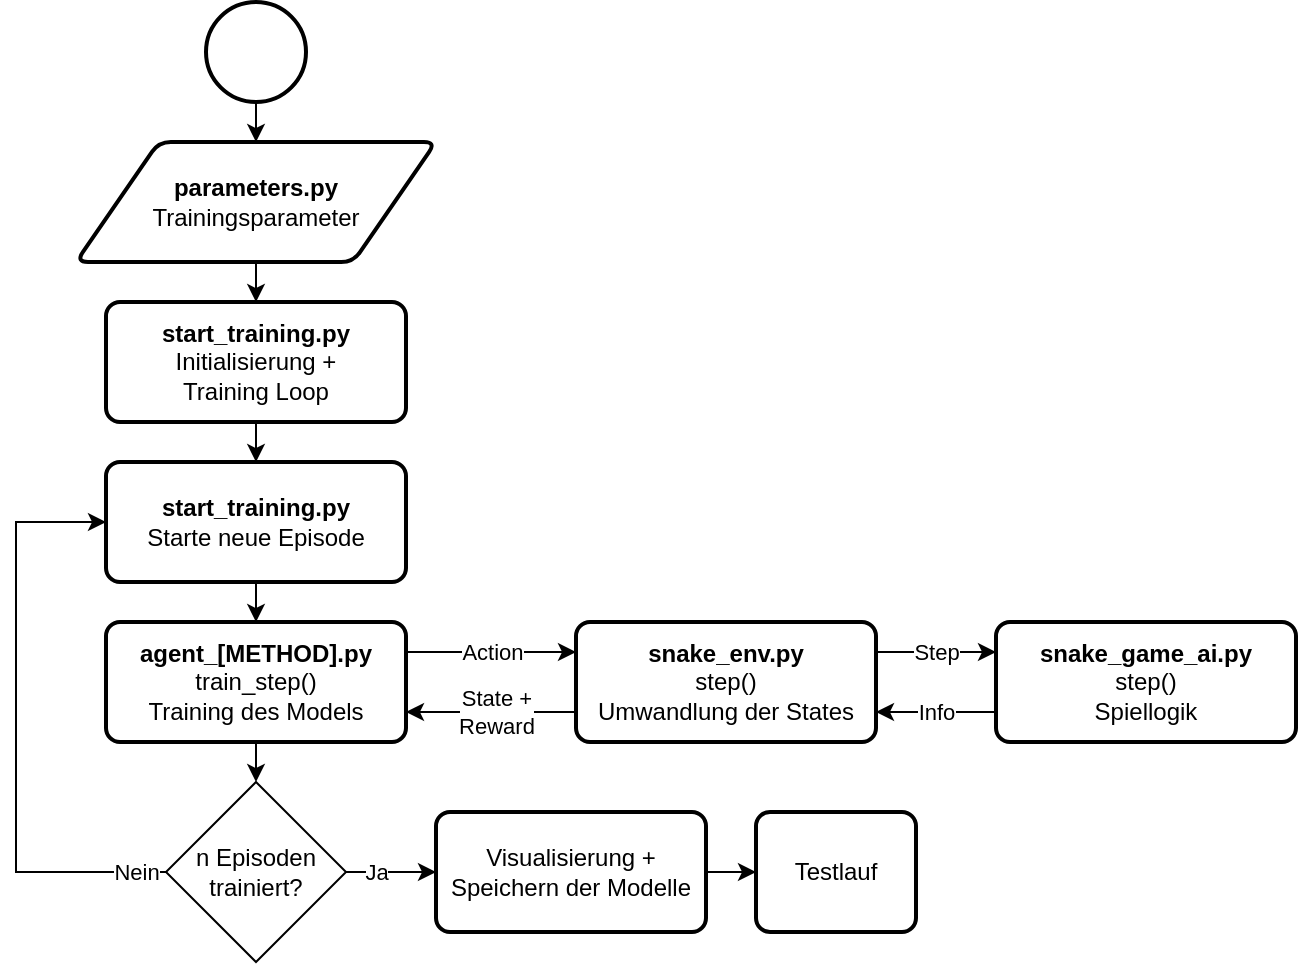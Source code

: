 <mxfile version="14.9.0" type="google"><diagram id="4ZpukLC0V4rEpqgennpr" name="Page-1"><mxGraphModel dx="981" dy="526" grid="1" gridSize="10" guides="1" tooltips="1" connect="1" arrows="1" fold="1" page="1" pageScale="1" pageWidth="850" pageHeight="1100" math="0" shadow="0"><root><mxCell id="0"/><mxCell id="1" parent="0"/><mxCell id="fK5qyk4isvNYqFEDfaof-39" value="&lt;b&gt;parameters.py&lt;/b&gt;&lt;br&gt;Trainingsparameter" style="shape=parallelogram;html=1;strokeWidth=2;perimeter=parallelogramPerimeter;whiteSpace=wrap;rounded=1;arcSize=12;size=0.23;" vertex="1" parent="1"><mxGeometry x="230" y="650" width="180" height="60" as="geometry"/></mxCell><mxCell id="fK5qyk4isvNYqFEDfaof-40" value="" style="strokeWidth=2;html=1;shape=mxgraph.flowchart.start_2;whiteSpace=wrap;" vertex="1" parent="1"><mxGeometry x="295" y="580" width="50" height="50" as="geometry"/></mxCell><mxCell id="fK5qyk4isvNYqFEDfaof-54" style="edgeStyle=orthogonalEdgeStyle;rounded=0;orthogonalLoop=1;jettySize=auto;html=1;exitX=0.5;exitY=1;exitDx=0;exitDy=0;entryX=0.5;entryY=0;entryDx=0;entryDy=0;" edge="1" parent="1" source="fK5qyk4isvNYqFEDfaof-41" target="fK5qyk4isvNYqFEDfaof-49"><mxGeometry relative="1" as="geometry"/></mxCell><mxCell id="fK5qyk4isvNYqFEDfaof-41" value="&lt;b&gt;start_training.py&lt;/b&gt;&lt;br&gt;Initialisierung +&lt;br&gt;Training Loop" style="rounded=1;whiteSpace=wrap;html=1;absoluteArcSize=1;arcSize=14;strokeWidth=2;" vertex="1" parent="1"><mxGeometry x="245" y="730" width="150" height="60" as="geometry"/></mxCell><mxCell id="fK5qyk4isvNYqFEDfaof-42" value="" style="endArrow=classic;html=1;entryX=0.5;entryY=0;entryDx=0;entryDy=0;exitX=0.5;exitY=1;exitDx=0;exitDy=0;exitPerimeter=0;" edge="1" parent="1" source="fK5qyk4isvNYqFEDfaof-40" target="fK5qyk4isvNYqFEDfaof-39"><mxGeometry width="50" height="50" relative="1" as="geometry"><mxPoint x="270" y="710" as="sourcePoint"/><mxPoint x="320" y="660" as="targetPoint"/></mxGeometry></mxCell><mxCell id="fK5qyk4isvNYqFEDfaof-43" value="" style="endArrow=classic;html=1;entryX=0.5;entryY=0;entryDx=0;entryDy=0;exitX=0.5;exitY=1;exitDx=0;exitDy=0;" edge="1" parent="1" source="fK5qyk4isvNYqFEDfaof-39" target="fK5qyk4isvNYqFEDfaof-41"><mxGeometry width="50" height="50" relative="1" as="geometry"><mxPoint x="110" y="780" as="sourcePoint"/><mxPoint x="140" y="800" as="targetPoint"/></mxGeometry></mxCell><mxCell id="fK5qyk4isvNYqFEDfaof-52" style="edgeStyle=orthogonalEdgeStyle;rounded=0;orthogonalLoop=1;jettySize=auto;html=1;exitX=0.5;exitY=1;exitDx=0;exitDy=0;entryX=0.5;entryY=0;entryDx=0;entryDy=0;" edge="1" parent="1" source="fK5qyk4isvNYqFEDfaof-45" target="fK5qyk4isvNYqFEDfaof-47"><mxGeometry relative="1" as="geometry"><mxPoint x="320" y="970" as="targetPoint"/></mxGeometry></mxCell><mxCell id="fK5qyk4isvNYqFEDfaof-56" value="Action" style="edgeStyle=orthogonalEdgeStyle;rounded=0;orthogonalLoop=1;jettySize=auto;html=1;exitX=1;exitY=0.25;exitDx=0;exitDy=0;entryX=0;entryY=0.25;entryDx=0;entryDy=0;" edge="1" parent="1" source="fK5qyk4isvNYqFEDfaof-45" target="fK5qyk4isvNYqFEDfaof-55"><mxGeometry relative="1" as="geometry"/></mxCell><mxCell id="fK5qyk4isvNYqFEDfaof-45" value="&lt;b&gt;agent_[METHOD].py&lt;br&gt;&lt;/b&gt;train_step()&lt;br&gt;Training des Models" style="rounded=1;whiteSpace=wrap;html=1;absoluteArcSize=1;arcSize=14;strokeWidth=2;" vertex="1" parent="1"><mxGeometry x="245" y="890" width="150" height="60" as="geometry"/></mxCell><mxCell id="fK5qyk4isvNYqFEDfaof-65" value="Nein" style="edgeStyle=orthogonalEdgeStyle;rounded=0;orthogonalLoop=1;jettySize=auto;html=1;exitX=0;exitY=0.5;exitDx=0;exitDy=0;entryX=0;entryY=0.5;entryDx=0;entryDy=0;" edge="1" parent="1" source="fK5qyk4isvNYqFEDfaof-47" target="fK5qyk4isvNYqFEDfaof-49"><mxGeometry x="-0.898" relative="1" as="geometry"><mxPoint x="170" y="980" as="targetPoint"/><Array as="points"><mxPoint x="200" y="1015"/><mxPoint x="200" y="840"/></Array><mxPoint as="offset"/></mxGeometry></mxCell><mxCell id="fK5qyk4isvNYqFEDfaof-66" value="Ja" style="edgeStyle=orthogonalEdgeStyle;rounded=0;orthogonalLoop=1;jettySize=auto;html=1;exitX=1;exitY=0.5;exitDx=0;exitDy=0;entryX=0;entryY=0.5;entryDx=0;entryDy=0;" edge="1" parent="1" source="fK5qyk4isvNYqFEDfaof-47" target="fK5qyk4isvNYqFEDfaof-67"><mxGeometry x="-0.332" relative="1" as="geometry"><mxPoint x="400" y="1014.69" as="targetPoint"/><Array as="points"><mxPoint x="380" y="1015"/><mxPoint x="380" y="1015"/></Array><mxPoint as="offset"/></mxGeometry></mxCell><mxCell id="fK5qyk4isvNYqFEDfaof-47" value="n Episoden trainiert?" style="rhombus;whiteSpace=wrap;html=1;" vertex="1" parent="1"><mxGeometry x="275" y="970" width="90" height="90" as="geometry"/></mxCell><mxCell id="fK5qyk4isvNYqFEDfaof-53" style="edgeStyle=orthogonalEdgeStyle;rounded=0;orthogonalLoop=1;jettySize=auto;html=1;exitX=0.5;exitY=1;exitDx=0;exitDy=0;entryX=0.5;entryY=0;entryDx=0;entryDy=0;" edge="1" parent="1" source="fK5qyk4isvNYqFEDfaof-49" target="fK5qyk4isvNYqFEDfaof-45"><mxGeometry relative="1" as="geometry"/></mxCell><mxCell id="fK5qyk4isvNYqFEDfaof-49" value="&lt;b&gt;start_training.py&lt;/b&gt;&lt;br&gt;Starte neue Episode" style="rounded=1;whiteSpace=wrap;html=1;absoluteArcSize=1;arcSize=14;strokeWidth=2;" vertex="1" parent="1"><mxGeometry x="245" y="810" width="150" height="60" as="geometry"/></mxCell><mxCell id="fK5qyk4isvNYqFEDfaof-59" value="State +&lt;br&gt;Reward" style="edgeStyle=orthogonalEdgeStyle;rounded=0;orthogonalLoop=1;jettySize=auto;html=1;exitX=0;exitY=0.75;exitDx=0;exitDy=0;entryX=1;entryY=0.75;entryDx=0;entryDy=0;" edge="1" parent="1" source="fK5qyk4isvNYqFEDfaof-55"><mxGeometry x="-0.059" relative="1" as="geometry"><mxPoint x="460" y="935" as="sourcePoint"/><mxPoint x="395" y="935" as="targetPoint"/><mxPoint as="offset"/></mxGeometry></mxCell><mxCell id="fK5qyk4isvNYqFEDfaof-62" value="Step" style="edgeStyle=orthogonalEdgeStyle;rounded=0;orthogonalLoop=1;jettySize=auto;html=1;exitX=1;exitY=0.25;exitDx=0;exitDy=0;entryX=0;entryY=0.25;entryDx=0;entryDy=0;" edge="1" parent="1" source="fK5qyk4isvNYqFEDfaof-55" target="fK5qyk4isvNYqFEDfaof-60"><mxGeometry relative="1" as="geometry"/></mxCell><mxCell id="fK5qyk4isvNYqFEDfaof-55" value="&lt;b&gt;snake_env.py&lt;br&gt;&lt;/b&gt;step()&lt;br&gt;Umwandlung der States" style="rounded=1;whiteSpace=wrap;html=1;absoluteArcSize=1;arcSize=14;strokeWidth=2;" vertex="1" parent="1"><mxGeometry x="480" y="890" width="150" height="60" as="geometry"/></mxCell><mxCell id="fK5qyk4isvNYqFEDfaof-63" value="Info" style="edgeStyle=orthogonalEdgeStyle;rounded=0;orthogonalLoop=1;jettySize=auto;html=1;exitX=0;exitY=0.75;exitDx=0;exitDy=0;entryX=1;entryY=0.75;entryDx=0;entryDy=0;" edge="1" parent="1" source="fK5qyk4isvNYqFEDfaof-60" target="fK5qyk4isvNYqFEDfaof-55"><mxGeometry relative="1" as="geometry"/></mxCell><mxCell id="fK5qyk4isvNYqFEDfaof-60" value="&lt;b&gt;snake_game_ai.py&lt;br&gt;&lt;/b&gt;step()&lt;br&gt;Spiellogik" style="rounded=1;whiteSpace=wrap;html=1;absoluteArcSize=1;arcSize=14;strokeWidth=2;" vertex="1" parent="1"><mxGeometry x="690" y="890" width="150" height="60" as="geometry"/></mxCell><mxCell id="fK5qyk4isvNYqFEDfaof-69" style="edgeStyle=orthogonalEdgeStyle;rounded=0;orthogonalLoop=1;jettySize=auto;html=1;exitX=1;exitY=0.5;exitDx=0;exitDy=0;entryX=0;entryY=0.5;entryDx=0;entryDy=0;" edge="1" parent="1" source="fK5qyk4isvNYqFEDfaof-67" target="fK5qyk4isvNYqFEDfaof-68"><mxGeometry relative="1" as="geometry"/></mxCell><mxCell id="fK5qyk4isvNYqFEDfaof-67" value="Visualisierung +&lt;br&gt;Speichern der Modelle" style="rounded=1;whiteSpace=wrap;html=1;absoluteArcSize=1;arcSize=14;strokeWidth=2;" vertex="1" parent="1"><mxGeometry x="410" y="985" width="135" height="60" as="geometry"/></mxCell><mxCell id="fK5qyk4isvNYqFEDfaof-68" value="Testlauf" style="rounded=1;whiteSpace=wrap;html=1;absoluteArcSize=1;arcSize=14;strokeWidth=2;" vertex="1" parent="1"><mxGeometry x="570" y="985" width="80" height="60" as="geometry"/></mxCell></root></mxGraphModel></diagram></mxfile>